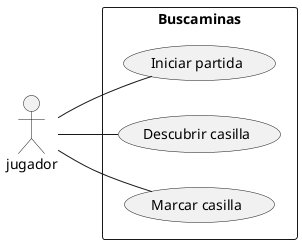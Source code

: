 @startuml
left to right direction

actor jugador
rectangle Buscaminas {
jugador -- (Iniciar partida)
jugador -- (Descubrir casilla)
jugador -- (Marcar casilla)
}
@enduml
